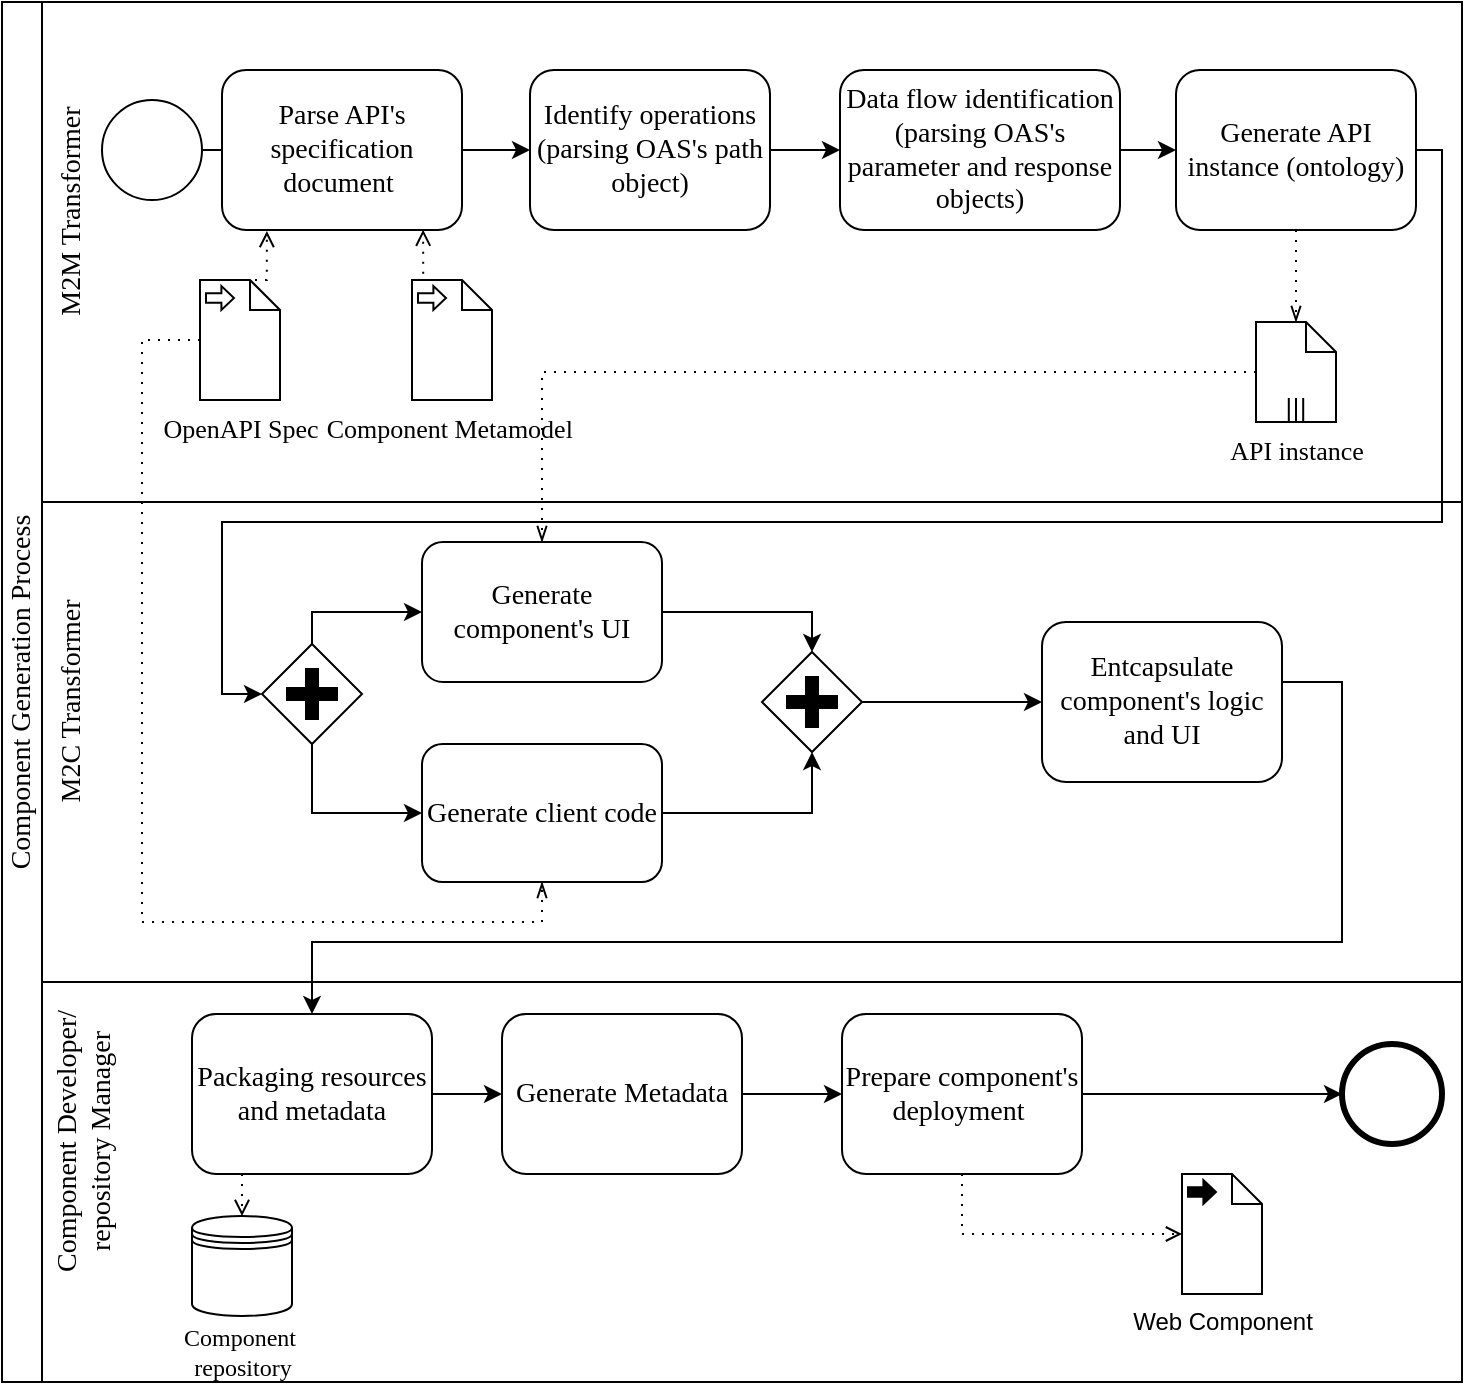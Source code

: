 <mxfile version="25.0.3">
  <diagram name="Page-1" id="2a216829-ef6e-dabb-86c1-c78162f3ba2b">
    <mxGraphModel dx="794" dy="452" grid="1" gridSize="10" guides="1" tooltips="1" connect="1" arrows="1" fold="1" page="1" pageScale="1" pageWidth="850" pageHeight="1100" background="none" math="0" shadow="0">
      <root>
        <mxCell id="0" />
        <mxCell id="1" parent="0" />
        <mxCell id="xjtqPfMVN6CqOKgS1cWF-1" value="&lt;font style=&quot;font-weight: normal; font-size: 14px;&quot; face=&quot;Garamond&quot;&gt;Component Generation Process&lt;/font&gt;" style="swimlane;startSize=20;horizontal=0;html=1;whiteSpace=wrap;" parent="1" vertex="1">
          <mxGeometry x="80" y="200" width="730" height="690" as="geometry" />
        </mxCell>
        <mxCell id="xjtqPfMVN6CqOKgS1cWF-6" value="" style="swimlane;html=1;startSize=20;fontStyle=0;collapsible=0;horizontal=0;swimlaneLine=0;fillColor=none;whiteSpace=wrap;" parent="xjtqPfMVN6CqOKgS1cWF-1" vertex="1">
          <mxGeometry x="20" y="250" width="710" height="240" as="geometry" />
        </mxCell>
        <mxCell id="xjtqPfMVN6CqOKgS1cWF-5" value="" style="swimlane;html=1;startSize=20;fontStyle=0;collapsible=0;horizontal=0;swimlaneLine=0;fillColor=none;whiteSpace=wrap;" parent="xjtqPfMVN6CqOKgS1cWF-6" vertex="1">
          <mxGeometry y="-250" width="710" height="250" as="geometry" />
        </mxCell>
        <mxCell id="xjtqPfMVN6CqOKgS1cWF-7" value="&lt;font style=&quot;font-size: 14px;&quot; face=&quot;Garamond&quot;&gt;M2M Transformer&lt;/font&gt;" style="text;html=1;align=center;verticalAlign=middle;resizable=0;points=[];autosize=1;strokeColor=none;fillColor=none;rotation=-90;" parent="xjtqPfMVN6CqOKgS1cWF-5" vertex="1">
          <mxGeometry x="-50" y="90" width="130" height="30" as="geometry" />
        </mxCell>
        <mxCell id="7a84cebc1def654-1" value="" style="shape=mxgraph.bpmn.shape;html=1;verticalLabelPosition=bottom;labelBackgroundColor=#ffffff;verticalAlign=top;perimeter=ellipsePerimeter;outline=standard;symbol=general;" parent="xjtqPfMVN6CqOKgS1cWF-5" vertex="1">
          <mxGeometry x="30" y="49" width="50" height="50" as="geometry" />
        </mxCell>
        <mxCell id="7a84cebc1def654-2" value="&lt;font style=&quot;font-size: 14px;&quot; face=&quot;Garamond&quot;&gt;Identify operations (parsing OAS&#39;s path object)&lt;/font&gt;" style="shape=ext;rounded=1;html=1;whiteSpace=wrap;" parent="xjtqPfMVN6CqOKgS1cWF-5" vertex="1">
          <mxGeometry x="244" y="34" width="120" height="80" as="geometry" />
        </mxCell>
        <mxCell id="7a84cebc1def654-3" value="&lt;font style=&quot;font-size: 14px;&quot; face=&quot;Garamond&quot;&gt;Data flow identification (parsing OAS&#39;s parameter and response objects)&lt;/font&gt;" style="shape=ext;rounded=1;html=1;whiteSpace=wrap;" parent="xjtqPfMVN6CqOKgS1cWF-5" vertex="1">
          <mxGeometry x="399" y="34" width="140" height="80" as="geometry" />
        </mxCell>
        <mxCell id="7a84cebc1def654-36" style="edgeStyle=orthogonalEdgeStyle;rounded=0;html=1;jettySize=auto;orthogonalLoop=1;" parent="xjtqPfMVN6CqOKgS1cWF-5" source="7a84cebc1def654-1" target="7a84cebc1def654-2" edge="1">
          <mxGeometry relative="1" as="geometry" />
        </mxCell>
        <mxCell id="7a84cebc1def654-39" style="edgeStyle=orthogonalEdgeStyle;rounded=0;html=1;jettySize=auto;orthogonalLoop=1;" parent="xjtqPfMVN6CqOKgS1cWF-5" source="7a84cebc1def654-2" target="7a84cebc1def654-3" edge="1">
          <mxGeometry relative="1" as="geometry" />
        </mxCell>
        <mxCell id="7a84cebc1def654-47" style="edgeStyle=orthogonalEdgeStyle;rounded=0;html=1;jettySize=auto;orthogonalLoop=1;exitX=1;exitY=0.5;exitDx=0;exitDy=0;entryX=0;entryY=0.5;entryDx=0;entryDy=0;" parent="xjtqPfMVN6CqOKgS1cWF-5" source="7a84cebc1def654-3" target="xjtqPfMVN6CqOKgS1cWF-3" edge="1">
          <mxGeometry relative="1" as="geometry">
            <mxPoint x="520" y="74" as="targetPoint" />
          </mxGeometry>
        </mxCell>
        <mxCell id="xjtqPfMVN6CqOKgS1cWF-3" value="&lt;font style=&quot;font-size: 14px;&quot; face=&quot;Garamond&quot;&gt;Generate API instance (ontology)&lt;/font&gt;" style="shape=ext;rounded=1;html=1;whiteSpace=wrap;" parent="xjtqPfMVN6CqOKgS1cWF-5" vertex="1">
          <mxGeometry x="567" y="34" width="120" height="80" as="geometry" />
        </mxCell>
        <mxCell id="xjtqPfMVN6CqOKgS1cWF-22" value="&lt;font style=&quot;font-size: 13px;&quot; face=&quot;Garamond&quot;&gt;API instance&lt;/font&gt;" style="shape=mxgraph.bpmn.data;labelPosition=center;verticalLabelPosition=bottom;align=center;verticalAlign=top;size=15;html=1;bpmnTransferType=none;isCollection=1;" parent="xjtqPfMVN6CqOKgS1cWF-5" vertex="1">
          <mxGeometry x="607" y="160" width="40" height="50" as="geometry" />
        </mxCell>
        <mxCell id="xjtqPfMVN6CqOKgS1cWF-21" value="" style="edgeStyle=elbowEdgeStyle;fontSize=12;html=1;endFill=0;startFill=0;endSize=6;startSize=6;dashed=1;dashPattern=1 4;endArrow=openThin;startArrow=none;rounded=0;exitX=0.5;exitY=1;exitDx=0;exitDy=0;entryX=0.5;entryY=0;entryDx=0;entryDy=0;entryPerimeter=0;" parent="xjtqPfMVN6CqOKgS1cWF-5" source="xjtqPfMVN6CqOKgS1cWF-3" target="xjtqPfMVN6CqOKgS1cWF-22" edge="1">
          <mxGeometry width="160" relative="1" as="geometry">
            <mxPoint x="360" y="210" as="sourcePoint" />
            <mxPoint x="580" y="140" as="targetPoint" />
          </mxGeometry>
        </mxCell>
        <mxCell id="xjtqPfMVN6CqOKgS1cWF-25" value="&lt;font style=&quot;font-size: 13px;&quot; face=&quot;Garamond&quot;&gt;OpenAPI Spec&lt;/font&gt;" style="shape=mxgraph.bpmn.data;labelPosition=center;verticalLabelPosition=bottom;align=center;verticalAlign=top;size=15;html=1;bpmnTransferType=input;" parent="xjtqPfMVN6CqOKgS1cWF-5" vertex="1">
          <mxGeometry x="79" y="139" width="40" height="60" as="geometry" />
        </mxCell>
        <mxCell id="xjtqPfMVN6CqOKgS1cWF-26" value="&lt;font face=&quot;Garamond&quot; style=&quot;font-size: 13px;&quot;&gt;Component Metamodel&amp;nbsp;&lt;/font&gt;&lt;div&gt;&lt;br&gt;&lt;/div&gt;" style="shape=mxgraph.bpmn.data;labelPosition=center;verticalLabelPosition=bottom;align=center;verticalAlign=top;size=15;html=1;bpmnTransferType=input;" parent="xjtqPfMVN6CqOKgS1cWF-5" vertex="1">
          <mxGeometry x="185" y="139" width="40" height="60" as="geometry" />
        </mxCell>
        <mxCell id="xjtqPfMVN6CqOKgS1cWF-44" value="&lt;font style=&quot;font-size: 14px;&quot; face=&quot;Garamond&quot;&gt;Parse API&#39;s specification document&amp;nbsp;&lt;/font&gt;" style="shape=ext;rounded=1;html=1;whiteSpace=wrap;" parent="xjtqPfMVN6CqOKgS1cWF-5" vertex="1">
          <mxGeometry x="90" y="34" width="120" height="80" as="geometry" />
        </mxCell>
        <mxCell id="xjtqPfMVN6CqOKgS1cWF-45" style="edgeStyle=orthogonalEdgeStyle;rounded=0;orthogonalLoop=1;jettySize=auto;html=1;exitX=0;exitY=0;exitDx=12.5;exitDy=0;exitPerimeter=0;entryX=0.187;entryY=1.006;entryDx=0;entryDy=0;entryPerimeter=0;dashed=1;dashPattern=1 4;endArrow=open;endFill=0;" parent="xjtqPfMVN6CqOKgS1cWF-5" source="xjtqPfMVN6CqOKgS1cWF-25" target="xjtqPfMVN6CqOKgS1cWF-44" edge="1">
          <mxGeometry relative="1" as="geometry" />
        </mxCell>
        <mxCell id="xjtqPfMVN6CqOKgS1cWF-46" style="edgeStyle=orthogonalEdgeStyle;rounded=0;orthogonalLoop=1;jettySize=auto;html=1;exitX=0;exitY=0;exitDx=12.5;exitDy=0;exitPerimeter=0;entryX=0.838;entryY=0.998;entryDx=0;entryDy=0;entryPerimeter=0;dashed=1;dashPattern=1 4;endArrow=open;endFill=0;" parent="xjtqPfMVN6CqOKgS1cWF-5" source="xjtqPfMVN6CqOKgS1cWF-26" target="xjtqPfMVN6CqOKgS1cWF-44" edge="1">
          <mxGeometry relative="1" as="geometry" />
        </mxCell>
        <mxCell id="xjtqPfMVN6CqOKgS1cWF-8" value="&lt;font style=&quot;font-size: 14px;&quot; face=&quot;Garamond&quot;&gt;M2C Transformer&lt;/font&gt;" style="text;html=1;align=center;verticalAlign=middle;resizable=0;points=[];autosize=1;strokeColor=none;fillColor=none;rotation=-90;" parent="xjtqPfMVN6CqOKgS1cWF-6" vertex="1">
          <mxGeometry x="-45" y="85" width="120" height="30" as="geometry" />
        </mxCell>
        <mxCell id="xjtqPfMVN6CqOKgS1cWF-16" style="edgeStyle=orthogonalEdgeStyle;rounded=0;orthogonalLoop=1;jettySize=auto;html=1;entryX=0.5;entryY=1;entryDx=0;entryDy=0;exitX=1;exitY=0.5;exitDx=0;exitDy=0;entryPerimeter=0;" parent="xjtqPfMVN6CqOKgS1cWF-6" source="xjtqPfMVN6CqOKgS1cWF-11" target="kn6IeyaoXi6I0wQZNNZl-44" edge="1">
          <mxGeometry relative="1" as="geometry">
            <Array as="points">
              <mxPoint x="385" y="155" />
            </Array>
          </mxGeometry>
        </mxCell>
        <mxCell id="xjtqPfMVN6CqOKgS1cWF-11" value="&lt;font face=&quot;Garamond&quot;&gt;&lt;span style=&quot;font-size: 14px;&quot;&gt;Generate client code&lt;/span&gt;&lt;/font&gt;" style="shape=ext;rounded=1;html=1;whiteSpace=wrap;" parent="xjtqPfMVN6CqOKgS1cWF-6" vertex="1">
          <mxGeometry x="190" y="121" width="120" height="69" as="geometry" />
        </mxCell>
        <mxCell id="xjtqPfMVN6CqOKgS1cWF-12" value="&lt;font style=&quot;font-size: 14px;&quot; face=&quot;Garamond&quot;&gt;Generate component&#39;s UI&lt;/font&gt;" style="shape=ext;rounded=1;html=1;whiteSpace=wrap;" parent="xjtqPfMVN6CqOKgS1cWF-6" vertex="1">
          <mxGeometry x="190" y="20" width="120" height="70" as="geometry" />
        </mxCell>
        <mxCell id="xjtqPfMVN6CqOKgS1cWF-14" style="edgeStyle=orthogonalEdgeStyle;rounded=0;html=1;jettySize=auto;orthogonalLoop=1;exitX=1;exitY=0.5;exitDx=0;exitDy=0;entryX=0.5;entryY=0;entryDx=0;entryDy=0;entryPerimeter=0;" parent="xjtqPfMVN6CqOKgS1cWF-6" source="xjtqPfMVN6CqOKgS1cWF-12" target="kn6IeyaoXi6I0wQZNNZl-44" edge="1">
          <mxGeometry relative="1" as="geometry">
            <mxPoint x="490" y="110" as="targetPoint" />
          </mxGeometry>
        </mxCell>
        <mxCell id="xjtqPfMVN6CqOKgS1cWF-15" value="&lt;font style=&quot;font-size: 14px;&quot; face=&quot;Garamond&quot;&gt;Entcapsulate component&#39;s logic and UI&lt;/font&gt;" style="shape=ext;rounded=1;html=1;whiteSpace=wrap;" parent="xjtqPfMVN6CqOKgS1cWF-6" vertex="1">
          <mxGeometry x="500" y="60" width="120" height="80" as="geometry" />
        </mxCell>
        <mxCell id="xjtqPfMVN6CqOKgS1cWF-37" style="edgeStyle=orthogonalEdgeStyle;rounded=0;orthogonalLoop=1;jettySize=auto;html=1;exitX=0;exitY=0.5;exitDx=0;exitDy=0;exitPerimeter=0;entryX=0.5;entryY=1;entryDx=0;entryDy=0;dashed=1;dashPattern=1 4;endArrow=openThin;endFill=0;" parent="xjtqPfMVN6CqOKgS1cWF-6" source="xjtqPfMVN6CqOKgS1cWF-25" target="xjtqPfMVN6CqOKgS1cWF-11" edge="1">
          <mxGeometry relative="1" as="geometry">
            <Array as="points">
              <mxPoint x="50" y="-81" />
              <mxPoint x="50" y="210" />
              <mxPoint x="250" y="210" />
            </Array>
          </mxGeometry>
        </mxCell>
        <mxCell id="xjtqPfMVN6CqOKgS1cWF-38" style="edgeStyle=orthogonalEdgeStyle;rounded=0;orthogonalLoop=1;jettySize=auto;html=1;entryX=0.5;entryY=0;entryDx=0;entryDy=0;dashed=1;dashPattern=1 4;endArrow=openThin;endFill=0;exitX=0;exitY=0.5;exitDx=0;exitDy=0;exitPerimeter=0;" parent="xjtqPfMVN6CqOKgS1cWF-6" source="xjtqPfMVN6CqOKgS1cWF-22" target="xjtqPfMVN6CqOKgS1cWF-12" edge="1">
          <mxGeometry relative="1" as="geometry">
            <Array as="points">
              <mxPoint x="250" y="-65" />
            </Array>
          </mxGeometry>
        </mxCell>
        <mxCell id="kn6IeyaoXi6I0wQZNNZl-45" style="edgeStyle=orthogonalEdgeStyle;rounded=0;orthogonalLoop=1;jettySize=auto;html=1;exitX=1;exitY=0.5;exitDx=0;exitDy=0;exitPerimeter=0;entryX=0;entryY=0.5;entryDx=0;entryDy=0;" parent="xjtqPfMVN6CqOKgS1cWF-6" source="kn6IeyaoXi6I0wQZNNZl-44" target="xjtqPfMVN6CqOKgS1cWF-15" edge="1">
          <mxGeometry relative="1" as="geometry" />
        </mxCell>
        <mxCell id="kn6IeyaoXi6I0wQZNNZl-44" value="" style="points=[[0.25,0.25,0],[0.5,0,0],[0.75,0.25,0],[1,0.5,0],[0.75,0.75,0],[0.5,1,0],[0.25,0.75,0],[0,0.5,0]];shape=mxgraph.bpmn.gateway2;html=1;verticalLabelPosition=bottom;labelBackgroundColor=#ffffff;verticalAlign=top;align=center;perimeter=rhombusPerimeter;outlineConnect=0;outline=none;symbol=none;gwType=parallel;" parent="xjtqPfMVN6CqOKgS1cWF-6" vertex="1">
          <mxGeometry x="360" y="75" width="50" height="50" as="geometry" />
        </mxCell>
        <mxCell id="kn6IeyaoXi6I0wQZNNZl-46" style="edgeStyle=orthogonalEdgeStyle;rounded=0;orthogonalLoop=1;jettySize=auto;html=1;exitX=1;exitY=0.5;exitDx=0;exitDy=0;entryX=0;entryY=0.5;entryDx=0;entryDy=0;entryPerimeter=0;" parent="xjtqPfMVN6CqOKgS1cWF-6" source="xjtqPfMVN6CqOKgS1cWF-3" target="kn6IeyaoXi6I0wQZNNZl-47" edge="1">
          <mxGeometry relative="1" as="geometry">
            <Array as="points">
              <mxPoint x="700" y="-176" />
              <mxPoint x="700" y="10" />
              <mxPoint x="90" y="10" />
              <mxPoint x="90" y="96" />
            </Array>
          </mxGeometry>
        </mxCell>
        <mxCell id="kn6IeyaoXi6I0wQZNNZl-49" style="edgeStyle=orthogonalEdgeStyle;rounded=0;orthogonalLoop=1;jettySize=auto;html=1;exitX=0.5;exitY=0;exitDx=0;exitDy=0;exitPerimeter=0;entryX=0;entryY=0.5;entryDx=0;entryDy=0;" parent="xjtqPfMVN6CqOKgS1cWF-6" source="kn6IeyaoXi6I0wQZNNZl-47" target="xjtqPfMVN6CqOKgS1cWF-12" edge="1">
          <mxGeometry relative="1" as="geometry">
            <Array as="points">
              <mxPoint x="135" y="55" />
            </Array>
          </mxGeometry>
        </mxCell>
        <mxCell id="kn6IeyaoXi6I0wQZNNZl-50" style="edgeStyle=orthogonalEdgeStyle;rounded=0;orthogonalLoop=1;jettySize=auto;html=1;entryX=0;entryY=0.5;entryDx=0;entryDy=0;exitX=0.5;exitY=1;exitDx=0;exitDy=0;exitPerimeter=0;" parent="xjtqPfMVN6CqOKgS1cWF-6" source="kn6IeyaoXi6I0wQZNNZl-47" target="xjtqPfMVN6CqOKgS1cWF-11" edge="1">
          <mxGeometry relative="1" as="geometry" />
        </mxCell>
        <mxCell id="kn6IeyaoXi6I0wQZNNZl-47" value="" style="points=[[0.25,0.25,0],[0.5,0,0],[0.75,0.25,0],[1,0.5,0],[0.75,0.75,0],[0.5,1,0],[0.25,0.75,0],[0,0.5,0]];shape=mxgraph.bpmn.gateway2;html=1;verticalLabelPosition=bottom;labelBackgroundColor=#ffffff;verticalAlign=top;align=center;perimeter=rhombusPerimeter;outlineConnect=0;outline=none;symbol=none;gwType=parallel;" parent="xjtqPfMVN6CqOKgS1cWF-6" vertex="1">
          <mxGeometry x="110" y="71" width="50" height="50" as="geometry" />
        </mxCell>
        <mxCell id="kn6IeyaoXi6I0wQZNNZl-32" value="" style="swimlane;html=1;startSize=20;fontStyle=0;collapsible=0;horizontal=0;swimlaneLine=0;fillColor=none;whiteSpace=wrap;" parent="xjtqPfMVN6CqOKgS1cWF-1" vertex="1">
          <mxGeometry x="20" y="490" width="710" height="200" as="geometry" />
        </mxCell>
        <mxCell id="kn6IeyaoXi6I0wQZNNZl-33" value="&lt;font style=&quot;font-size: 14px;&quot; face=&quot;Garamond&quot;&gt;Component Developer/&lt;/font&gt;&lt;div&gt;&lt;font style=&quot;font-size: 14px;&quot; face=&quot;Garamond&quot;&gt;repository Manager&lt;/font&gt;&lt;/div&gt;" style="text;html=1;align=center;verticalAlign=middle;resizable=0;points=[];autosize=1;strokeColor=none;fillColor=none;rotation=-90;" parent="kn6IeyaoXi6I0wQZNNZl-32" vertex="1">
          <mxGeometry x="-59" y="55" width="160" height="50" as="geometry" />
        </mxCell>
        <mxCell id="kn6IeyaoXi6I0wQZNNZl-36" style="edgeStyle=orthogonalEdgeStyle;rounded=0;orthogonalLoop=1;jettySize=auto;html=1;exitX=1;exitY=0.5;exitDx=0;exitDy=0;entryX=0;entryY=0.5;entryDx=0;entryDy=0;" parent="kn6IeyaoXi6I0wQZNNZl-32" source="xjtqPfMVN6CqOKgS1cWF-17" target="kn6IeyaoXi6I0wQZNNZl-34" edge="1">
          <mxGeometry relative="1" as="geometry" />
        </mxCell>
        <mxCell id="kn6IeyaoXi6I0wQZNNZl-43" style="edgeStyle=orthogonalEdgeStyle;rounded=0;orthogonalLoop=1;jettySize=auto;html=1;exitX=0.25;exitY=1;exitDx=0;exitDy=0;entryX=0.5;entryY=0;entryDx=0;entryDy=0;dashed=1;dashPattern=1 4;endArrow=open;endFill=0;" parent="kn6IeyaoXi6I0wQZNNZl-32" source="xjtqPfMVN6CqOKgS1cWF-17" target="kn6IeyaoXi6I0wQZNNZl-40" edge="1">
          <mxGeometry relative="1" as="geometry" />
        </mxCell>
        <mxCell id="xjtqPfMVN6CqOKgS1cWF-17" value="&lt;font style=&quot;&quot; face=&quot;Garamond&quot;&gt;&lt;span style=&quot;font-size: 14px;&quot;&gt;Packaging&amp;nbsp;resources and metadata&lt;/span&gt;&lt;/font&gt;" style="shape=ext;rounded=1;html=1;whiteSpace=wrap;" parent="kn6IeyaoXi6I0wQZNNZl-32" vertex="1">
          <mxGeometry x="75" y="16" width="120" height="80" as="geometry" />
        </mxCell>
        <mxCell id="xjtqPfMVN6CqOKgS1cWF-36" value="" style="points=[[0.145,0.145,0],[0.5,0,0],[0.855,0.145,0],[1,0.5,0],[0.855,0.855,0],[0.5,1,0],[0.145,0.855,0],[0,0.5,0]];shape=mxgraph.bpmn.event;html=1;verticalLabelPosition=bottom;labelBackgroundColor=#ffffff;verticalAlign=top;align=center;perimeter=ellipsePerimeter;outlineConnect=0;aspect=fixed;outline=end;symbol=terminate2;" parent="kn6IeyaoXi6I0wQZNNZl-32" vertex="1">
          <mxGeometry x="650" y="31" width="50" height="50" as="geometry" />
        </mxCell>
        <mxCell id="xjtqPfMVN6CqOKgS1cWF-39" value="Web Component" style="shape=mxgraph.bpmn.data;labelPosition=center;verticalLabelPosition=bottom;align=center;verticalAlign=top;size=15;html=1;bpmnTransferType=output;" parent="kn6IeyaoXi6I0wQZNNZl-32" vertex="1">
          <mxGeometry x="570" y="96" width="40" height="60" as="geometry" />
        </mxCell>
        <mxCell id="kn6IeyaoXi6I0wQZNNZl-38" style="edgeStyle=orthogonalEdgeStyle;rounded=0;orthogonalLoop=1;jettySize=auto;html=1;" parent="kn6IeyaoXi6I0wQZNNZl-32" source="kn6IeyaoXi6I0wQZNNZl-35" target="xjtqPfMVN6CqOKgS1cWF-36" edge="1">
          <mxGeometry relative="1" as="geometry" />
        </mxCell>
        <mxCell id="kn6IeyaoXi6I0wQZNNZl-35" value="&lt;font style=&quot;&quot; face=&quot;Garamond&quot;&gt;&lt;span style=&quot;font-size: 14px;&quot;&gt;Prepare component&#39;s deployment&amp;nbsp;&lt;/span&gt;&lt;/font&gt;" style="shape=ext;rounded=1;html=1;whiteSpace=wrap;" parent="kn6IeyaoXi6I0wQZNNZl-32" vertex="1">
          <mxGeometry x="400" y="16" width="120" height="80" as="geometry" />
        </mxCell>
        <mxCell id="kn6IeyaoXi6I0wQZNNZl-37" style="edgeStyle=orthogonalEdgeStyle;rounded=0;orthogonalLoop=1;jettySize=auto;html=1;entryX=0;entryY=0.5;entryDx=0;entryDy=0;" parent="kn6IeyaoXi6I0wQZNNZl-32" source="kn6IeyaoXi6I0wQZNNZl-34" target="kn6IeyaoXi6I0wQZNNZl-35" edge="1">
          <mxGeometry relative="1" as="geometry" />
        </mxCell>
        <mxCell id="kn6IeyaoXi6I0wQZNNZl-34" value="&lt;font style=&quot;&quot; face=&quot;Garamond&quot;&gt;&lt;span style=&quot;font-size: 14px;&quot;&gt;Generate Metadata&lt;/span&gt;&lt;/font&gt;" style="shape=ext;rounded=1;html=1;whiteSpace=wrap;" parent="kn6IeyaoXi6I0wQZNNZl-32" vertex="1">
          <mxGeometry x="230" y="16" width="120" height="80" as="geometry" />
        </mxCell>
        <mxCell id="kn6IeyaoXi6I0wQZNNZl-39" style="edgeStyle=orthogonalEdgeStyle;rounded=0;orthogonalLoop=1;jettySize=auto;html=1;exitX=0.5;exitY=1;exitDx=0;exitDy=0;entryX=0;entryY=0.5;entryDx=0;entryDy=0;entryPerimeter=0;dashed=1;dashPattern=1 4;endArrow=open;endFill=0;" parent="kn6IeyaoXi6I0wQZNNZl-32" source="kn6IeyaoXi6I0wQZNNZl-35" target="xjtqPfMVN6CqOKgS1cWF-39" edge="1">
          <mxGeometry relative="1" as="geometry" />
        </mxCell>
        <mxCell id="kn6IeyaoXi6I0wQZNNZl-42" value="" style="group" parent="kn6IeyaoXi6I0wQZNNZl-32" vertex="1" connectable="0">
          <mxGeometry x="60" y="117" width="80" height="88" as="geometry" />
        </mxCell>
        <mxCell id="kn6IeyaoXi6I0wQZNNZl-40" value="" style="shape=datastore;whiteSpace=wrap;html=1;" parent="kn6IeyaoXi6I0wQZNNZl-42" vertex="1">
          <mxGeometry x="15" width="50" height="50" as="geometry" />
        </mxCell>
        <mxCell id="kn6IeyaoXi6I0wQZNNZl-41" value="&lt;font face=&quot;Garamond&quot;&gt;Component&amp;nbsp;&lt;/font&gt;&lt;div&gt;&lt;font face=&quot;Garamond&quot;&gt;repository&lt;/font&gt;&lt;/div&gt;" style="text;html=1;align=center;verticalAlign=middle;resizable=0;points=[];autosize=1;strokeColor=none;fillColor=none;" parent="kn6IeyaoXi6I0wQZNNZl-42" vertex="1">
          <mxGeometry y="48" width="80" height="40" as="geometry" />
        </mxCell>
        <mxCell id="xjtqPfMVN6CqOKgS1cWF-42" style="edgeStyle=orthogonalEdgeStyle;rounded=0;orthogonalLoop=1;jettySize=auto;html=1;exitX=1;exitY=0.5;exitDx=0;exitDy=0;entryX=0.5;entryY=0;entryDx=0;entryDy=0;" parent="xjtqPfMVN6CqOKgS1cWF-1" source="xjtqPfMVN6CqOKgS1cWF-15" target="xjtqPfMVN6CqOKgS1cWF-17" edge="1">
          <mxGeometry relative="1" as="geometry">
            <Array as="points">
              <mxPoint x="640" y="340" />
              <mxPoint x="670" y="340" />
              <mxPoint x="670" y="470" />
              <mxPoint x="155" y="470" />
            </Array>
          </mxGeometry>
        </mxCell>
      </root>
    </mxGraphModel>
  </diagram>
</mxfile>
